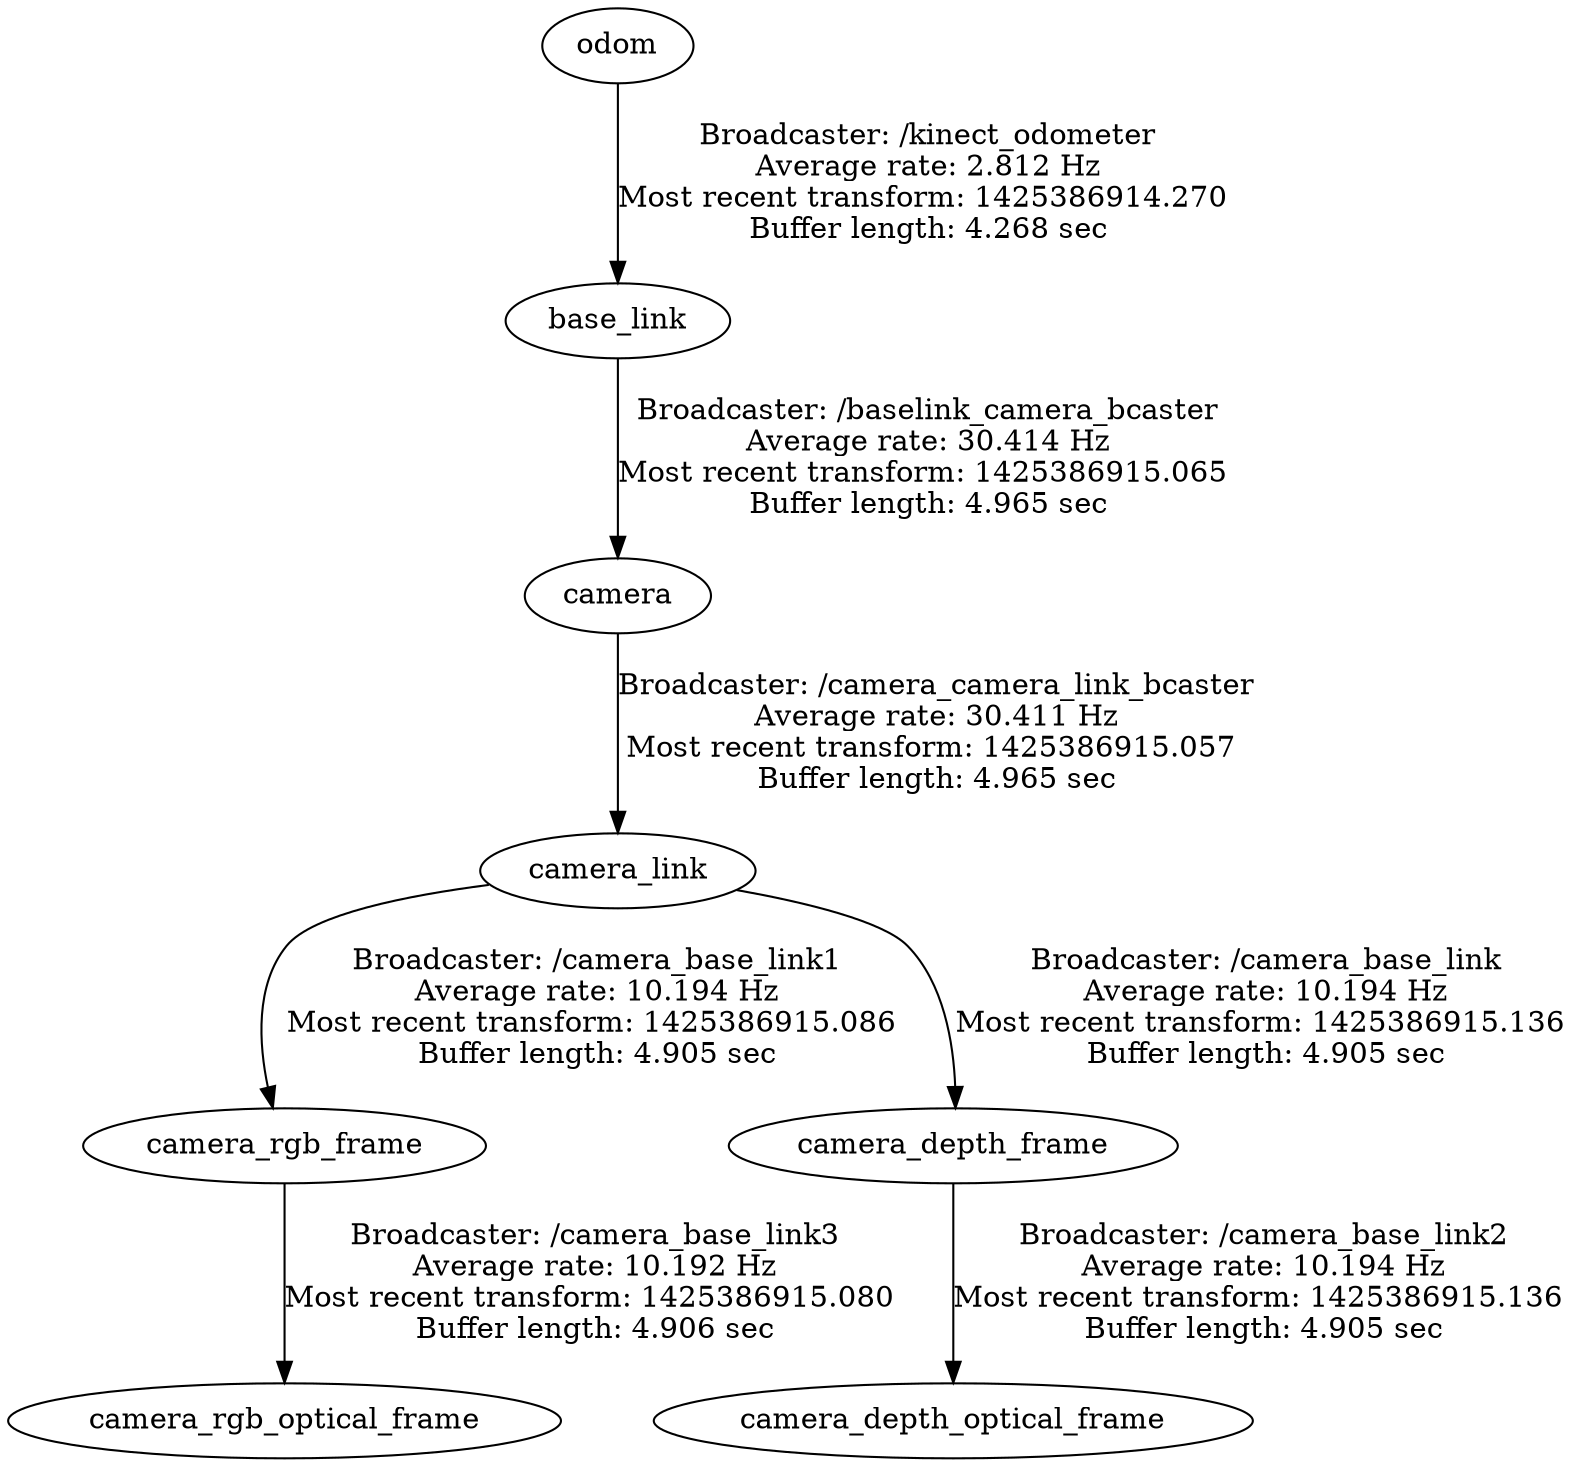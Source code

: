 digraph G {
"camera" -> "camera_link"[label="Broadcaster: /camera_camera_link_bcaster\nAverage rate: 30.411 Hz\nMost recent transform: 1425386915.057 \nBuffer length: 4.965 sec\n"];
"base_link" -> "camera"[label="Broadcaster: /baselink_camera_bcaster\nAverage rate: 30.414 Hz\nMost recent transform: 1425386915.065 \nBuffer length: 4.965 sec\n"];
"odom" -> "base_link"[label="Broadcaster: /kinect_odometer\nAverage rate: 2.812 Hz\nMost recent transform: 1425386914.270 \nBuffer length: 4.268 sec\n"];
"camera_rgb_frame" -> "camera_rgb_optical_frame"[label="Broadcaster: /camera_base_link3\nAverage rate: 10.192 Hz\nMost recent transform: 1425386915.080 \nBuffer length: 4.906 sec\n"];
"camera_link" -> "camera_rgb_frame"[label="Broadcaster: /camera_base_link1\nAverage rate: 10.194 Hz\nMost recent transform: 1425386915.086 \nBuffer length: 4.905 sec\n"];
"camera_link" -> "camera_depth_frame"[label="Broadcaster: /camera_base_link\nAverage rate: 10.194 Hz\nMost recent transform: 1425386915.136 \nBuffer length: 4.905 sec\n"];
"camera_depth_frame" -> "camera_depth_optical_frame"[label="Broadcaster: /camera_base_link2\nAverage rate: 10.194 Hz\nMost recent transform: 1425386915.136 \nBuffer length: 4.905 sec\n"];
}